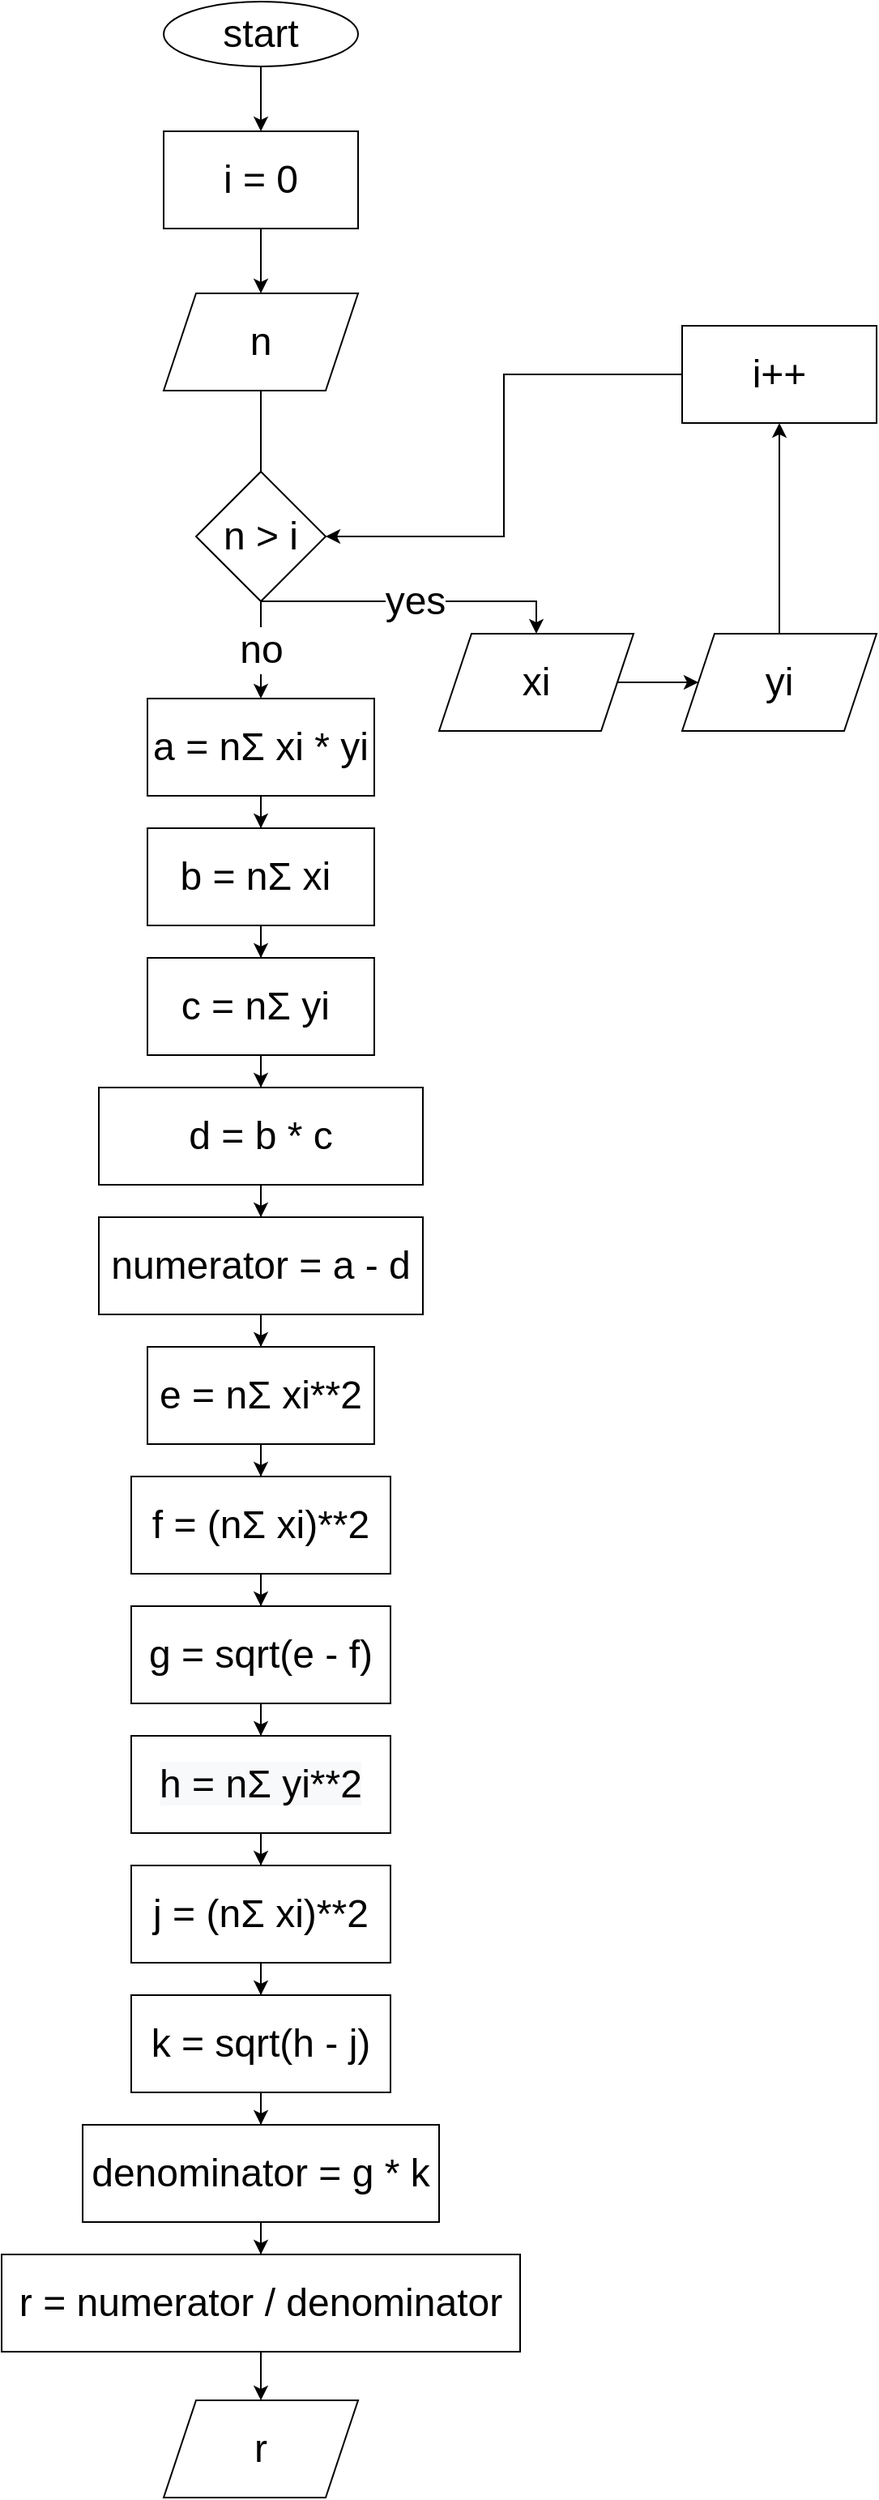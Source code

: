 <mxfile version="20.5.2" type="github">
  <diagram id="qL3x93CHv3Mfj1h6-q1z" name="Page-1">
    <mxGraphModel dx="1422" dy="798" grid="1" gridSize="10" guides="1" tooltips="1" connect="1" arrows="1" fold="1" page="1" pageScale="1" pageWidth="850" pageHeight="1100" math="0" shadow="0">
      <root>
        <mxCell id="0" />
        <mxCell id="1" parent="0" />
        <mxCell id="V00eZw-TxfqV2xNfMcoA-3" value="" style="edgeStyle=orthogonalEdgeStyle;rounded=0;orthogonalLoop=1;jettySize=auto;html=1;fontSize=24;startArrow=none;" parent="1" source="V00eZw-TxfqV2xNfMcoA-17" target="V00eZw-TxfqV2xNfMcoA-2" edge="1">
          <mxGeometry relative="1" as="geometry" />
        </mxCell>
        <mxCell id="V00eZw-TxfqV2xNfMcoA-19" value="" style="edgeStyle=orthogonalEdgeStyle;rounded=0;orthogonalLoop=1;jettySize=auto;html=1;fontSize=24;" parent="1" source="V00eZw-TxfqV2xNfMcoA-1" target="V00eZw-TxfqV2xNfMcoA-17" edge="1">
          <mxGeometry relative="1" as="geometry" />
        </mxCell>
        <mxCell id="V00eZw-TxfqV2xNfMcoA-1" value="&lt;font style=&quot;font-size: 24px;&quot;&gt;start&lt;/font&gt;" style="ellipse;whiteSpace=wrap;html=1;" parent="1" vertex="1">
          <mxGeometry x="380" width="120" height="40" as="geometry" />
        </mxCell>
        <mxCell id="V00eZw-TxfqV2xNfMcoA-32" value="yes" style="edgeStyle=orthogonalEdgeStyle;rounded=0;orthogonalLoop=1;jettySize=auto;html=1;fontSize=24;startArrow=none;" parent="1" source="V00eZw-TxfqV2xNfMcoA-6" target="V00eZw-TxfqV2xNfMcoA-10" edge="1">
          <mxGeometry relative="1" as="geometry">
            <Array as="points">
              <mxPoint x="610" y="370" />
            </Array>
          </mxGeometry>
        </mxCell>
        <mxCell id="V00eZw-TxfqV2xNfMcoA-2" value="&lt;font style=&quot;font-size: 24px;&quot;&gt;n&lt;/font&gt;" style="shape=parallelogram;perimeter=parallelogramPerimeter;whiteSpace=wrap;html=1;fixedSize=1;" parent="1" vertex="1">
          <mxGeometry x="380" y="180" width="120" height="60" as="geometry" />
        </mxCell>
        <mxCell id="V00eZw-TxfqV2xNfMcoA-36" value="" style="edgeStyle=orthogonalEdgeStyle;rounded=0;orthogonalLoop=1;jettySize=auto;html=1;fontSize=24;" parent="1" source="V00eZw-TxfqV2xNfMcoA-10" target="V00eZw-TxfqV2xNfMcoA-34" edge="1">
          <mxGeometry relative="1" as="geometry" />
        </mxCell>
        <mxCell id="V00eZw-TxfqV2xNfMcoA-10" value="xi" style="shape=parallelogram;perimeter=parallelogramPerimeter;whiteSpace=wrap;html=1;fixedSize=1;fontSize=24;" parent="1" vertex="1">
          <mxGeometry x="550" y="390" width="120" height="60" as="geometry" />
        </mxCell>
        <mxCell id="V00eZw-TxfqV2xNfMcoA-17" value="i = 0" style="rounded=0;whiteSpace=wrap;html=1;fontSize=24;" parent="1" vertex="1">
          <mxGeometry x="380" y="80" width="120" height="60" as="geometry" />
        </mxCell>
        <mxCell id="V00eZw-TxfqV2xNfMcoA-42" style="edgeStyle=orthogonalEdgeStyle;rounded=0;orthogonalLoop=1;jettySize=auto;html=1;entryX=1;entryY=0.5;entryDx=0;entryDy=0;fontSize=24;" parent="1" source="V00eZw-TxfqV2xNfMcoA-26" target="V00eZw-TxfqV2xNfMcoA-6" edge="1">
          <mxGeometry relative="1" as="geometry" />
        </mxCell>
        <mxCell id="V00eZw-TxfqV2xNfMcoA-26" value="&lt;font style=&quot;font-size: 24px;&quot;&gt;i++&lt;/font&gt;" style="whiteSpace=wrap;html=1;" parent="1" vertex="1">
          <mxGeometry x="700" y="200" width="120" height="60" as="geometry" />
        </mxCell>
        <mxCell id="V00eZw-TxfqV2xNfMcoA-40" style="edgeStyle=orthogonalEdgeStyle;rounded=0;orthogonalLoop=1;jettySize=auto;html=1;entryX=0.5;entryY=1;entryDx=0;entryDy=0;fontSize=24;" parent="1" source="V00eZw-TxfqV2xNfMcoA-34" target="V00eZw-TxfqV2xNfMcoA-26" edge="1">
          <mxGeometry relative="1" as="geometry" />
        </mxCell>
        <mxCell id="V00eZw-TxfqV2xNfMcoA-34" value="yi" style="shape=parallelogram;perimeter=parallelogramPerimeter;whiteSpace=wrap;html=1;fixedSize=1;fontSize=24;" parent="1" vertex="1">
          <mxGeometry x="700" y="390" width="120" height="60" as="geometry" />
        </mxCell>
        <mxCell id="V00eZw-TxfqV2xNfMcoA-44" value="no" style="edgeStyle=orthogonalEdgeStyle;rounded=0;orthogonalLoop=1;jettySize=auto;html=1;fontSize=24;" parent="1" source="V00eZw-TxfqV2xNfMcoA-6" target="V00eZw-TxfqV2xNfMcoA-43" edge="1">
          <mxGeometry relative="1" as="geometry" />
        </mxCell>
        <mxCell id="V00eZw-TxfqV2xNfMcoA-6" value="&lt;span style=&quot;font-size: 24px;&quot;&gt;n &amp;gt; i&lt;/span&gt;" style="rhombus;whiteSpace=wrap;html=1;" parent="1" vertex="1">
          <mxGeometry x="400" y="290" width="80" height="80" as="geometry" />
        </mxCell>
        <mxCell id="V00eZw-TxfqV2xNfMcoA-37" value="" style="edgeStyle=orthogonalEdgeStyle;rounded=0;orthogonalLoop=1;jettySize=auto;html=1;fontSize=24;endArrow=none;" parent="1" source="V00eZw-TxfqV2xNfMcoA-2" target="V00eZw-TxfqV2xNfMcoA-6" edge="1">
          <mxGeometry relative="1" as="geometry">
            <mxPoint x="440" y="240" as="sourcePoint" />
            <mxPoint x="440" y="350" as="targetPoint" />
          </mxGeometry>
        </mxCell>
        <mxCell id="bmzS2tuC4h1QVGBPtPH4-3" value="" style="edgeStyle=orthogonalEdgeStyle;rounded=0;orthogonalLoop=1;jettySize=auto;html=1;fontSize=24;" edge="1" parent="1" source="V00eZw-TxfqV2xNfMcoA-43" target="bmzS2tuC4h1QVGBPtPH4-2">
          <mxGeometry relative="1" as="geometry" />
        </mxCell>
        <mxCell id="V00eZw-TxfqV2xNfMcoA-43" value="&lt;font style=&quot;font-size: 24px;&quot;&gt;a = nΣ xi * yi&lt;/font&gt;" style="whiteSpace=wrap;html=1;" parent="1" vertex="1">
          <mxGeometry x="370" y="430" width="140" height="60" as="geometry" />
        </mxCell>
        <mxCell id="bmzS2tuC4h1QVGBPtPH4-9" value="" style="edgeStyle=orthogonalEdgeStyle;rounded=0;orthogonalLoop=1;jettySize=auto;html=1;fontSize=24;" edge="1" parent="1" source="bmzS2tuC4h1QVGBPtPH4-2" target="bmzS2tuC4h1QVGBPtPH4-8">
          <mxGeometry relative="1" as="geometry" />
        </mxCell>
        <mxCell id="bmzS2tuC4h1QVGBPtPH4-2" value="&lt;font style=&quot;font-size: 24px;&quot;&gt;b =&amp;nbsp;nΣ xi&amp;nbsp;&lt;/font&gt;" style="whiteSpace=wrap;html=1;" vertex="1" parent="1">
          <mxGeometry x="370" y="510" width="140" height="60" as="geometry" />
        </mxCell>
        <mxCell id="bmzS2tuC4h1QVGBPtPH4-11" value="" style="edgeStyle=orthogonalEdgeStyle;rounded=0;orthogonalLoop=1;jettySize=auto;html=1;fontSize=24;" edge="1" parent="1" source="bmzS2tuC4h1QVGBPtPH4-8" target="bmzS2tuC4h1QVGBPtPH4-10">
          <mxGeometry relative="1" as="geometry" />
        </mxCell>
        <mxCell id="bmzS2tuC4h1QVGBPtPH4-8" value="&lt;font style=&quot;font-size: 24px;&quot;&gt;c =&amp;nbsp;nΣ yi&amp;nbsp;&lt;/font&gt;" style="whiteSpace=wrap;html=1;" vertex="1" parent="1">
          <mxGeometry x="370" y="590" width="140" height="60" as="geometry" />
        </mxCell>
        <mxCell id="bmzS2tuC4h1QVGBPtPH4-15" value="" style="edgeStyle=orthogonalEdgeStyle;rounded=0;orthogonalLoop=1;jettySize=auto;html=1;fontSize=24;" edge="1" parent="1" source="bmzS2tuC4h1QVGBPtPH4-10" target="bmzS2tuC4h1QVGBPtPH4-14">
          <mxGeometry relative="1" as="geometry" />
        </mxCell>
        <mxCell id="bmzS2tuC4h1QVGBPtPH4-10" value="&lt;font style=&quot;font-size: 24px;&quot;&gt;d = b * c&lt;/font&gt;" style="whiteSpace=wrap;html=1;" vertex="1" parent="1">
          <mxGeometry x="340" y="670" width="200" height="60" as="geometry" />
        </mxCell>
        <mxCell id="bmzS2tuC4h1QVGBPtPH4-17" value="" style="edgeStyle=orthogonalEdgeStyle;rounded=0;orthogonalLoop=1;jettySize=auto;html=1;fontSize=24;" edge="1" parent="1" source="bmzS2tuC4h1QVGBPtPH4-14" target="bmzS2tuC4h1QVGBPtPH4-16">
          <mxGeometry relative="1" as="geometry" />
        </mxCell>
        <mxCell id="bmzS2tuC4h1QVGBPtPH4-14" value="&lt;span style=&quot;font-size: 24px;&quot;&gt;numerator&amp;nbsp;&lt;/span&gt;&lt;span style=&quot;font-size: 24px;&quot;&gt;= a - d&lt;/span&gt;" style="whiteSpace=wrap;html=1;" vertex="1" parent="1">
          <mxGeometry x="340" y="750" width="200" height="60" as="geometry" />
        </mxCell>
        <mxCell id="bmzS2tuC4h1QVGBPtPH4-19" value="" style="edgeStyle=orthogonalEdgeStyle;rounded=0;orthogonalLoop=1;jettySize=auto;html=1;fontSize=24;" edge="1" parent="1" source="bmzS2tuC4h1QVGBPtPH4-16" target="bmzS2tuC4h1QVGBPtPH4-18">
          <mxGeometry relative="1" as="geometry" />
        </mxCell>
        <mxCell id="bmzS2tuC4h1QVGBPtPH4-16" value="&lt;font style=&quot;font-size: 24px;&quot;&gt;e = nΣ xi**2&lt;/font&gt;" style="whiteSpace=wrap;html=1;" vertex="1" parent="1">
          <mxGeometry x="370" y="830" width="140" height="60" as="geometry" />
        </mxCell>
        <mxCell id="bmzS2tuC4h1QVGBPtPH4-21" value="" style="edgeStyle=orthogonalEdgeStyle;rounded=0;orthogonalLoop=1;jettySize=auto;html=1;fontSize=24;" edge="1" parent="1" source="bmzS2tuC4h1QVGBPtPH4-18" target="bmzS2tuC4h1QVGBPtPH4-20">
          <mxGeometry relative="1" as="geometry" />
        </mxCell>
        <mxCell id="bmzS2tuC4h1QVGBPtPH4-18" value="&lt;font style=&quot;font-size: 24px;&quot;&gt;f = (nΣ xi)**2&lt;/font&gt;" style="whiteSpace=wrap;html=1;" vertex="1" parent="1">
          <mxGeometry x="360" y="910" width="160" height="60" as="geometry" />
        </mxCell>
        <mxCell id="bmzS2tuC4h1QVGBPtPH4-23" value="" style="edgeStyle=orthogonalEdgeStyle;rounded=0;orthogonalLoop=1;jettySize=auto;html=1;fontSize=24;" edge="1" parent="1" source="bmzS2tuC4h1QVGBPtPH4-20" target="bmzS2tuC4h1QVGBPtPH4-22">
          <mxGeometry relative="1" as="geometry" />
        </mxCell>
        <mxCell id="bmzS2tuC4h1QVGBPtPH4-20" value="&lt;font style=&quot;font-size: 24px;&quot;&gt;g = sqrt(e - f)&lt;/font&gt;" style="whiteSpace=wrap;html=1;" vertex="1" parent="1">
          <mxGeometry x="360" y="990" width="160" height="60" as="geometry" />
        </mxCell>
        <mxCell id="bmzS2tuC4h1QVGBPtPH4-27" value="" style="edgeStyle=orthogonalEdgeStyle;rounded=0;orthogonalLoop=1;jettySize=auto;html=1;fontSize=24;" edge="1" parent="1" source="bmzS2tuC4h1QVGBPtPH4-22" target="bmzS2tuC4h1QVGBPtPH4-26">
          <mxGeometry relative="1" as="geometry" />
        </mxCell>
        <mxCell id="bmzS2tuC4h1QVGBPtPH4-22" value="&lt;span style=&quot;color: rgb(0, 0, 0); font-family: Helvetica; font-size: 24px; font-style: normal; font-variant-ligatures: normal; font-variant-caps: normal; font-weight: 400; letter-spacing: normal; orphans: 2; text-align: center; text-indent: 0px; text-transform: none; widows: 2; word-spacing: 0px; -webkit-text-stroke-width: 0px; background-color: rgb(248, 249, 250); text-decoration-thickness: initial; text-decoration-style: initial; text-decoration-color: initial; float: none; display: inline !important;&quot;&gt;h = nΣ yi**2&lt;/span&gt;&lt;br&gt;" style="whiteSpace=wrap;html=1;" vertex="1" parent="1">
          <mxGeometry x="360" y="1070" width="160" height="60" as="geometry" />
        </mxCell>
        <mxCell id="bmzS2tuC4h1QVGBPtPH4-32" value="" style="edgeStyle=orthogonalEdgeStyle;rounded=0;orthogonalLoop=1;jettySize=auto;html=1;fontSize=24;" edge="1" parent="1" source="bmzS2tuC4h1QVGBPtPH4-26" target="bmzS2tuC4h1QVGBPtPH4-30">
          <mxGeometry relative="1" as="geometry" />
        </mxCell>
        <mxCell id="bmzS2tuC4h1QVGBPtPH4-26" value="&lt;span style=&quot;font-size: 24px;&quot;&gt;j = (nΣ xi)**2&lt;/span&gt;" style="whiteSpace=wrap;html=1;" vertex="1" parent="1">
          <mxGeometry x="360" y="1150" width="160" height="60" as="geometry" />
        </mxCell>
        <mxCell id="bmzS2tuC4h1QVGBPtPH4-34" value="" style="edgeStyle=orthogonalEdgeStyle;rounded=0;orthogonalLoop=1;jettySize=auto;html=1;fontSize=24;" edge="1" parent="1" source="bmzS2tuC4h1QVGBPtPH4-30" target="bmzS2tuC4h1QVGBPtPH4-33">
          <mxGeometry relative="1" as="geometry" />
        </mxCell>
        <mxCell id="bmzS2tuC4h1QVGBPtPH4-30" value="&lt;font style=&quot;font-size: 24px;&quot;&gt;k = sqrt(h - j)&lt;/font&gt;" style="whiteSpace=wrap;html=1;" vertex="1" parent="1">
          <mxGeometry x="360" y="1230" width="160" height="60" as="geometry" />
        </mxCell>
        <mxCell id="bmzS2tuC4h1QVGBPtPH4-36" value="" style="edgeStyle=orthogonalEdgeStyle;rounded=0;orthogonalLoop=1;jettySize=auto;html=1;fontSize=24;" edge="1" parent="1" source="bmzS2tuC4h1QVGBPtPH4-33" target="bmzS2tuC4h1QVGBPtPH4-35">
          <mxGeometry relative="1" as="geometry" />
        </mxCell>
        <mxCell id="bmzS2tuC4h1QVGBPtPH4-33" value="&lt;font style=&quot;font-size: 24px;&quot;&gt;denominator = g * k&lt;/font&gt;" style="whiteSpace=wrap;html=1;" vertex="1" parent="1">
          <mxGeometry x="330" y="1310" width="220" height="60" as="geometry" />
        </mxCell>
        <mxCell id="bmzS2tuC4h1QVGBPtPH4-38" value="" style="edgeStyle=orthogonalEdgeStyle;rounded=0;orthogonalLoop=1;jettySize=auto;html=1;fontSize=24;" edge="1" parent="1" source="bmzS2tuC4h1QVGBPtPH4-35" target="bmzS2tuC4h1QVGBPtPH4-37">
          <mxGeometry relative="1" as="geometry" />
        </mxCell>
        <mxCell id="bmzS2tuC4h1QVGBPtPH4-35" value="&lt;font style=&quot;font-size: 24px;&quot;&gt;r =&amp;nbsp;numerator / denominator&lt;/font&gt;" style="whiteSpace=wrap;html=1;" vertex="1" parent="1">
          <mxGeometry x="280" y="1390" width="320" height="60" as="geometry" />
        </mxCell>
        <mxCell id="bmzS2tuC4h1QVGBPtPH4-37" value="&lt;font style=&quot;font-size: 24px;&quot;&gt;r&lt;/font&gt;" style="shape=parallelogram;perimeter=parallelogramPerimeter;whiteSpace=wrap;html=1;fixedSize=1;" vertex="1" parent="1">
          <mxGeometry x="380" y="1480" width="120" height="60" as="geometry" />
        </mxCell>
      </root>
    </mxGraphModel>
  </diagram>
</mxfile>
